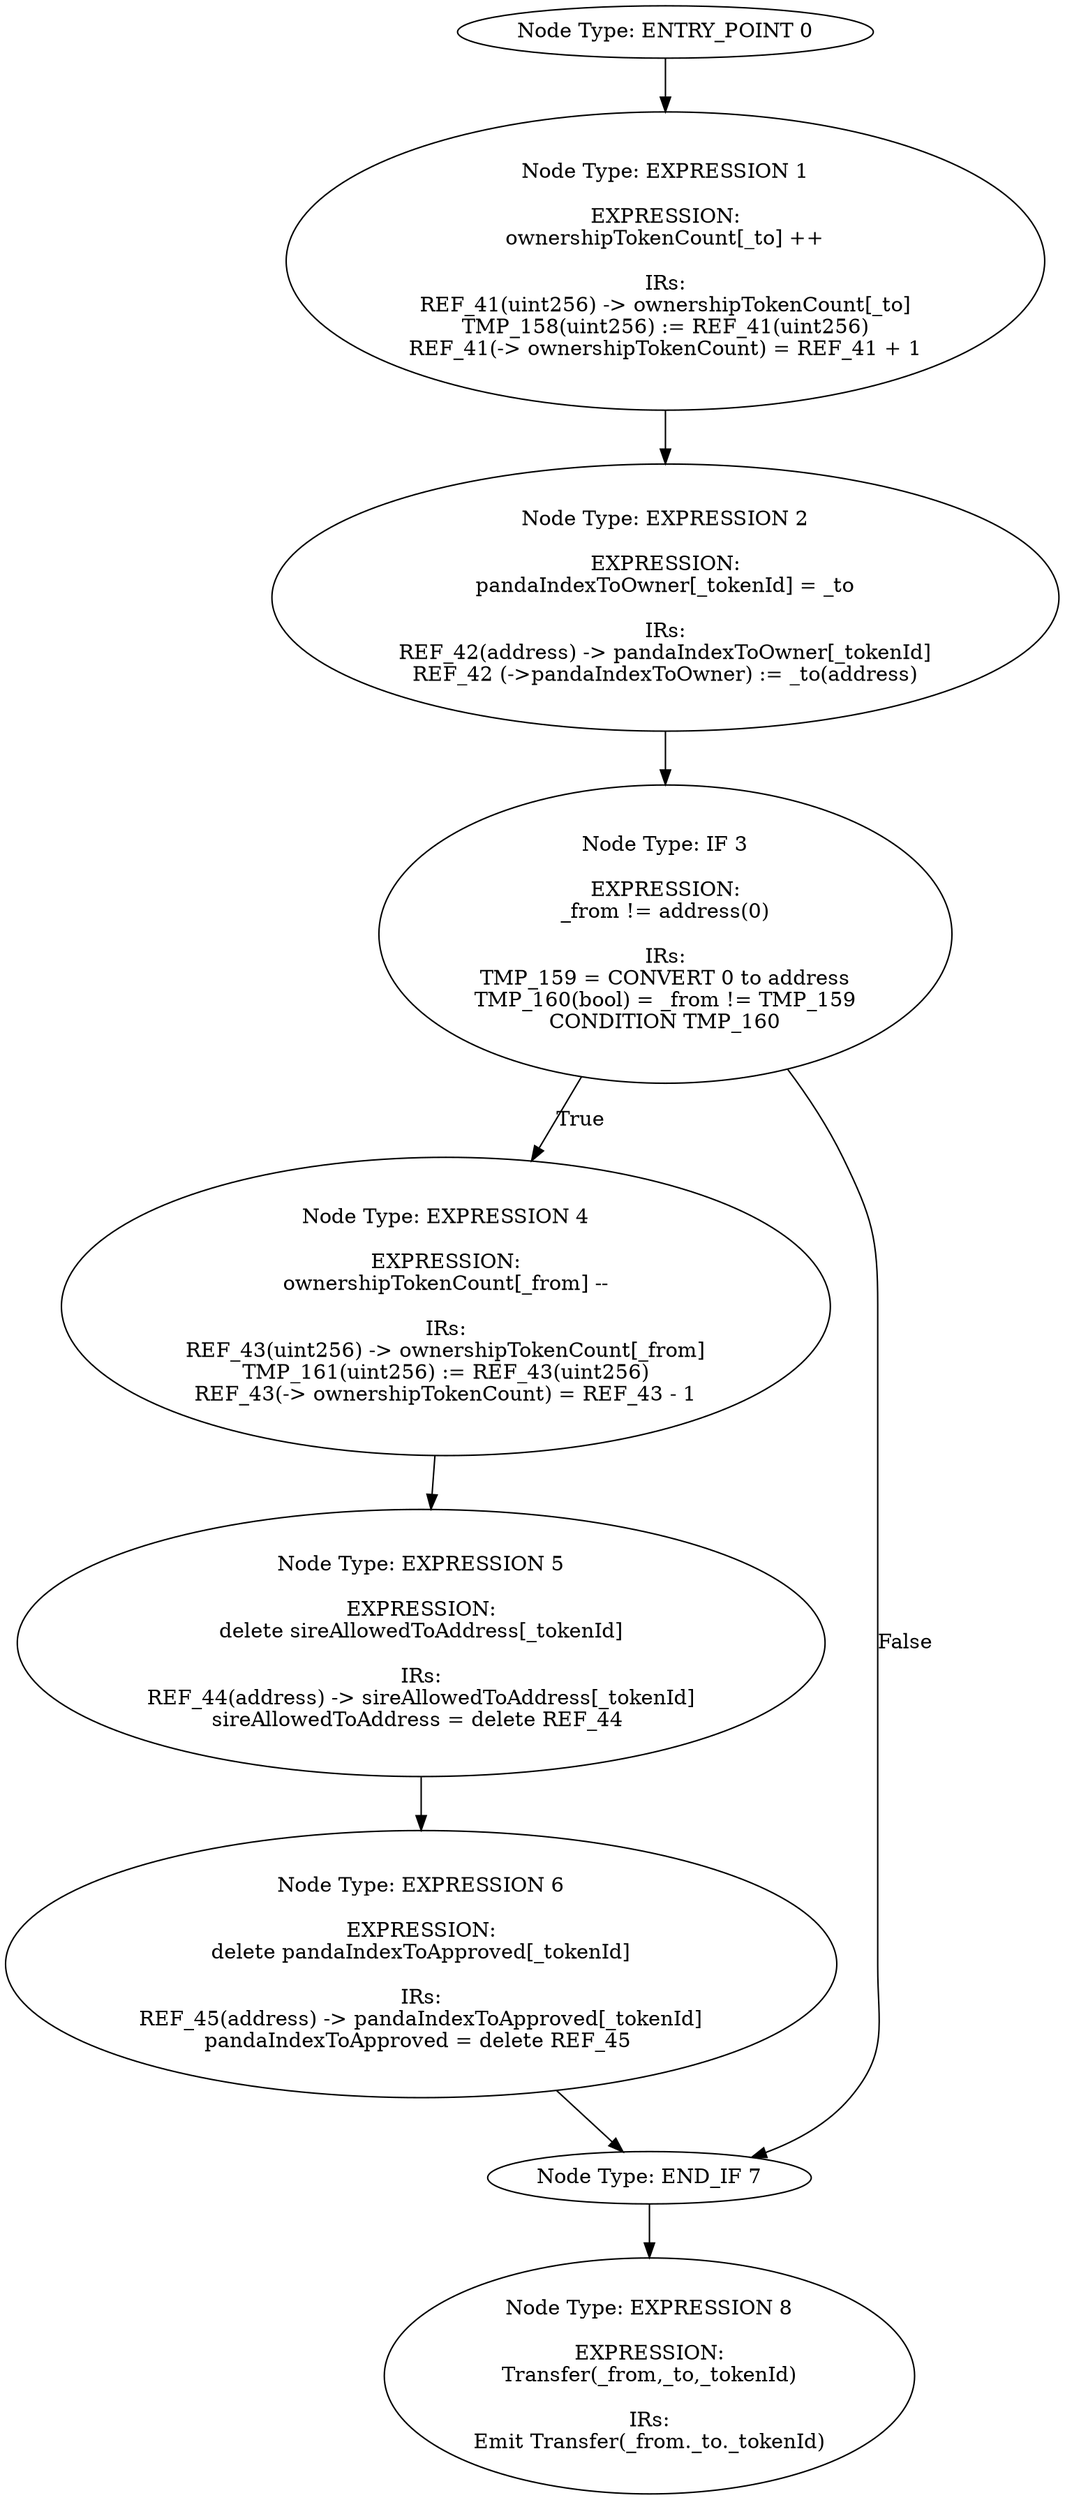 digraph{
0[label="Node Type: ENTRY_POINT 0
"];
0->1;
1[label="Node Type: EXPRESSION 1

EXPRESSION:
ownershipTokenCount[_to] ++

IRs:
REF_41(uint256) -> ownershipTokenCount[_to]
TMP_158(uint256) := REF_41(uint256)
REF_41(-> ownershipTokenCount) = REF_41 + 1"];
1->2;
2[label="Node Type: EXPRESSION 2

EXPRESSION:
pandaIndexToOwner[_tokenId] = _to

IRs:
REF_42(address) -> pandaIndexToOwner[_tokenId]
REF_42 (->pandaIndexToOwner) := _to(address)"];
2->3;
3[label="Node Type: IF 3

EXPRESSION:
_from != address(0)

IRs:
TMP_159 = CONVERT 0 to address
TMP_160(bool) = _from != TMP_159
CONDITION TMP_160"];
3->4[label="True"];
3->7[label="False"];
4[label="Node Type: EXPRESSION 4

EXPRESSION:
ownershipTokenCount[_from] --

IRs:
REF_43(uint256) -> ownershipTokenCount[_from]
TMP_161(uint256) := REF_43(uint256)
REF_43(-> ownershipTokenCount) = REF_43 - 1"];
4->5;
5[label="Node Type: EXPRESSION 5

EXPRESSION:
delete sireAllowedToAddress[_tokenId]

IRs:
REF_44(address) -> sireAllowedToAddress[_tokenId]
sireAllowedToAddress = delete REF_44 "];
5->6;
6[label="Node Type: EXPRESSION 6

EXPRESSION:
delete pandaIndexToApproved[_tokenId]

IRs:
REF_45(address) -> pandaIndexToApproved[_tokenId]
pandaIndexToApproved = delete REF_45 "];
6->7;
7[label="Node Type: END_IF 7
"];
7->8;
8[label="Node Type: EXPRESSION 8

EXPRESSION:
Transfer(_from,_to,_tokenId)

IRs:
Emit Transfer(_from._to._tokenId)"];
}
